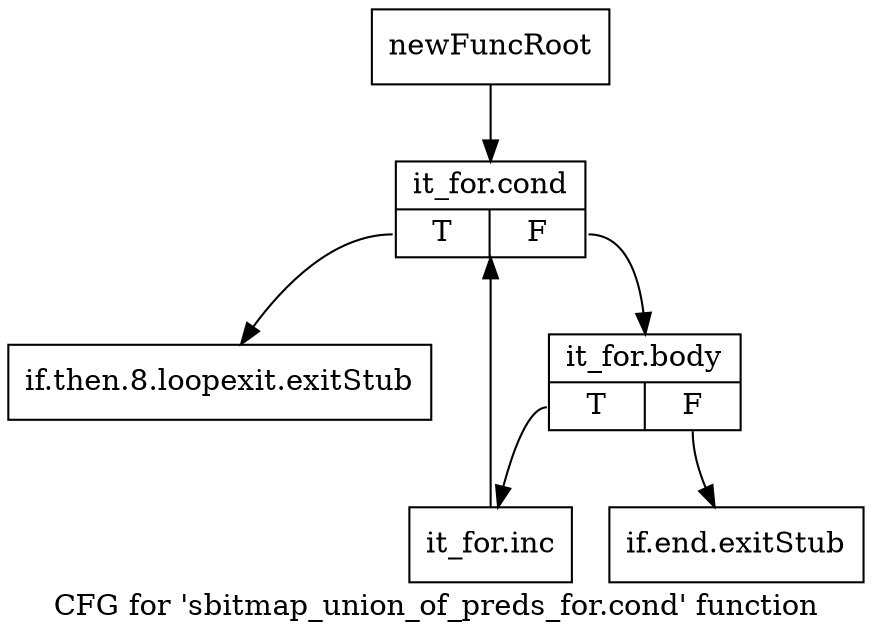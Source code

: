 digraph "CFG for 'sbitmap_union_of_preds_for.cond' function" {
	label="CFG for 'sbitmap_union_of_preds_for.cond' function";

	Node0xc143f70 [shape=record,label="{newFuncRoot}"];
	Node0xc143f70 -> Node0xc144060;
	Node0xc143fc0 [shape=record,label="{if.then.8.loopexit.exitStub}"];
	Node0xc144010 [shape=record,label="{if.end.exitStub}"];
	Node0xc144060 [shape=record,label="{it_for.cond|{<s0>T|<s1>F}}"];
	Node0xc144060:s0 -> Node0xc143fc0;
	Node0xc144060:s1 -> Node0xc1440b0;
	Node0xc1440b0 [shape=record,label="{it_for.body|{<s0>T|<s1>F}}"];
	Node0xc1440b0:s0 -> Node0xc144100;
	Node0xc1440b0:s1 -> Node0xc144010;
	Node0xc144100 [shape=record,label="{it_for.inc}"];
	Node0xc144100 -> Node0xc144060;
}
